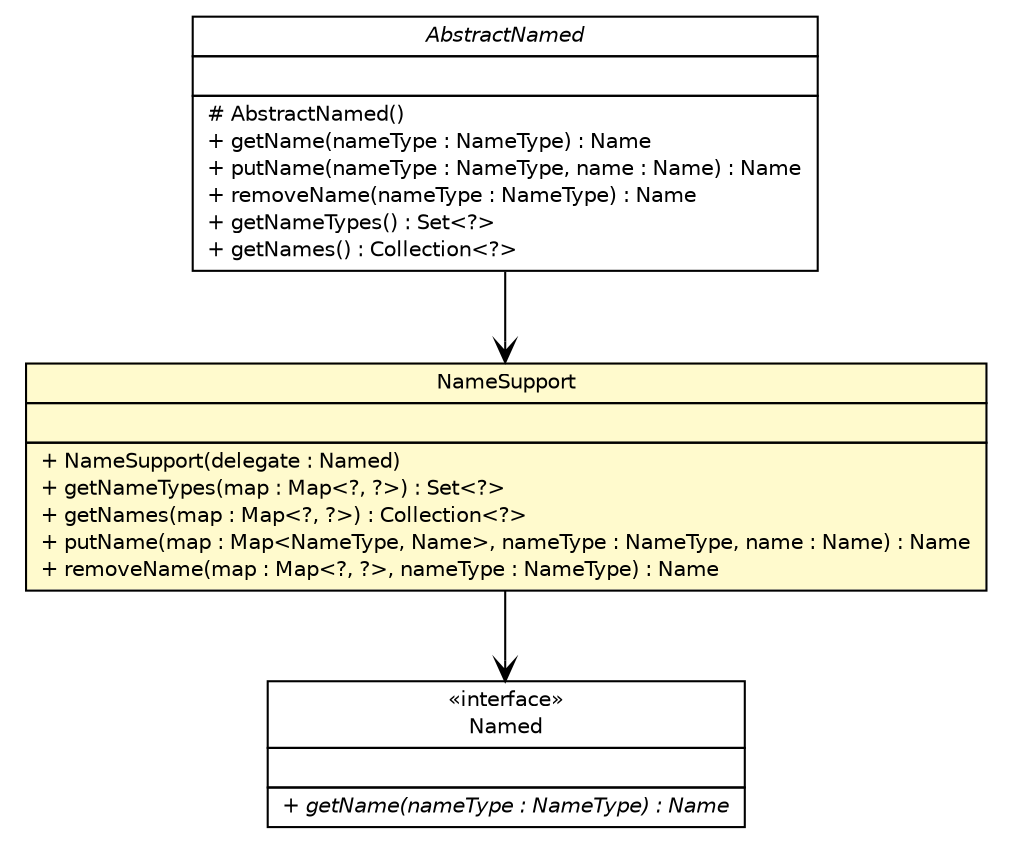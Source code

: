 #!/usr/local/bin/dot
#
# Class diagram 
# Generated by UMLGraph version R5_6-24-gf6e263 (http://www.umlgraph.org/)
#

digraph G {
	edge [fontname="Helvetica",fontsize=10,labelfontname="Helvetica",labelfontsize=10];
	node [fontname="Helvetica",fontsize=10,shape=plaintext];
	nodesep=0.25;
	ranksep=0.5;
	// com.edugility.nomen.NameSupport
	c135 [label=<<table title="com.edugility.nomen.NameSupport" border="0" cellborder="1" cellspacing="0" cellpadding="2" port="p" bgcolor="lemonChiffon" href="./NameSupport.html">
		<tr><td><table border="0" cellspacing="0" cellpadding="1">
<tr><td align="center" balign="center"> NameSupport </td></tr>
		</table></td></tr>
		<tr><td><table border="0" cellspacing="0" cellpadding="1">
<tr><td align="left" balign="left">  </td></tr>
		</table></td></tr>
		<tr><td><table border="0" cellspacing="0" cellpadding="1">
<tr><td align="left" balign="left"> + NameSupport(delegate : Named) </td></tr>
<tr><td align="left" balign="left"> + getNameTypes(map : Map&lt;?, ?&gt;) : Set&lt;?&gt; </td></tr>
<tr><td align="left" balign="left"> + getNames(map : Map&lt;?, ?&gt;) : Collection&lt;?&gt; </td></tr>
<tr><td align="left" balign="left"> + putName(map : Map&lt;NameType, Name&gt;, nameType : NameType, name : Name) : Name </td></tr>
<tr><td align="left" balign="left"> + removeName(map : Map&lt;?, ?&gt;, nameType : NameType) : Name </td></tr>
		</table></td></tr>
		</table>>, URL="./NameSupport.html", fontname="Helvetica", fontcolor="black", fontsize=10.0];
	// com.edugility.nomen.Named
	c137 [label=<<table title="com.edugility.nomen.Named" border="0" cellborder="1" cellspacing="0" cellpadding="2" port="p" href="./Named.html">
		<tr><td><table border="0" cellspacing="0" cellpadding="1">
<tr><td align="center" balign="center"> &#171;interface&#187; </td></tr>
<tr><td align="center" balign="center"> Named </td></tr>
		</table></td></tr>
		<tr><td><table border="0" cellspacing="0" cellpadding="1">
<tr><td align="left" balign="left">  </td></tr>
		</table></td></tr>
		<tr><td><table border="0" cellspacing="0" cellpadding="1">
<tr><td align="left" balign="left"><font face="Helvetica-Oblique" point-size="10.0"> + getName(nameType : NameType) : Name </font></td></tr>
		</table></td></tr>
		</table>>, URL="./Named.html", fontname="Helvetica", fontcolor="black", fontsize=10.0];
	// com.edugility.nomen.AbstractNamed
	c141 [label=<<table title="com.edugility.nomen.AbstractNamed" border="0" cellborder="1" cellspacing="0" cellpadding="2" port="p" href="./AbstractNamed.html">
		<tr><td><table border="0" cellspacing="0" cellpadding="1">
<tr><td align="center" balign="center"><font face="Helvetica-Oblique"> AbstractNamed </font></td></tr>
		</table></td></tr>
		<tr><td><table border="0" cellspacing="0" cellpadding="1">
<tr><td align="left" balign="left">  </td></tr>
		</table></td></tr>
		<tr><td><table border="0" cellspacing="0" cellpadding="1">
<tr><td align="left" balign="left"> # AbstractNamed() </td></tr>
<tr><td align="left" balign="left"> + getName(nameType : NameType) : Name </td></tr>
<tr><td align="left" balign="left"> + putName(nameType : NameType, name : Name) : Name </td></tr>
<tr><td align="left" balign="left"> + removeName(nameType : NameType) : Name </td></tr>
<tr><td align="left" balign="left"> + getNameTypes() : Set&lt;?&gt; </td></tr>
<tr><td align="left" balign="left"> + getNames() : Collection&lt;?&gt; </td></tr>
		</table></td></tr>
		</table>>, URL="./AbstractNamed.html", fontname="Helvetica", fontcolor="black", fontsize=10.0];
	// com.edugility.nomen.NameSupport NAVASSOC com.edugility.nomen.Named
	c135:p -> c137:p [taillabel="", label="", headlabel="", fontname="Helvetica", fontcolor="black", fontsize=10.0, color="black", arrowhead=open];
	// com.edugility.nomen.AbstractNamed NAVASSOC com.edugility.nomen.NameSupport
	c141:p -> c135:p [taillabel="", label="", headlabel="", fontname="Helvetica", fontcolor="black", fontsize=10.0, color="black", arrowhead=open];
}

